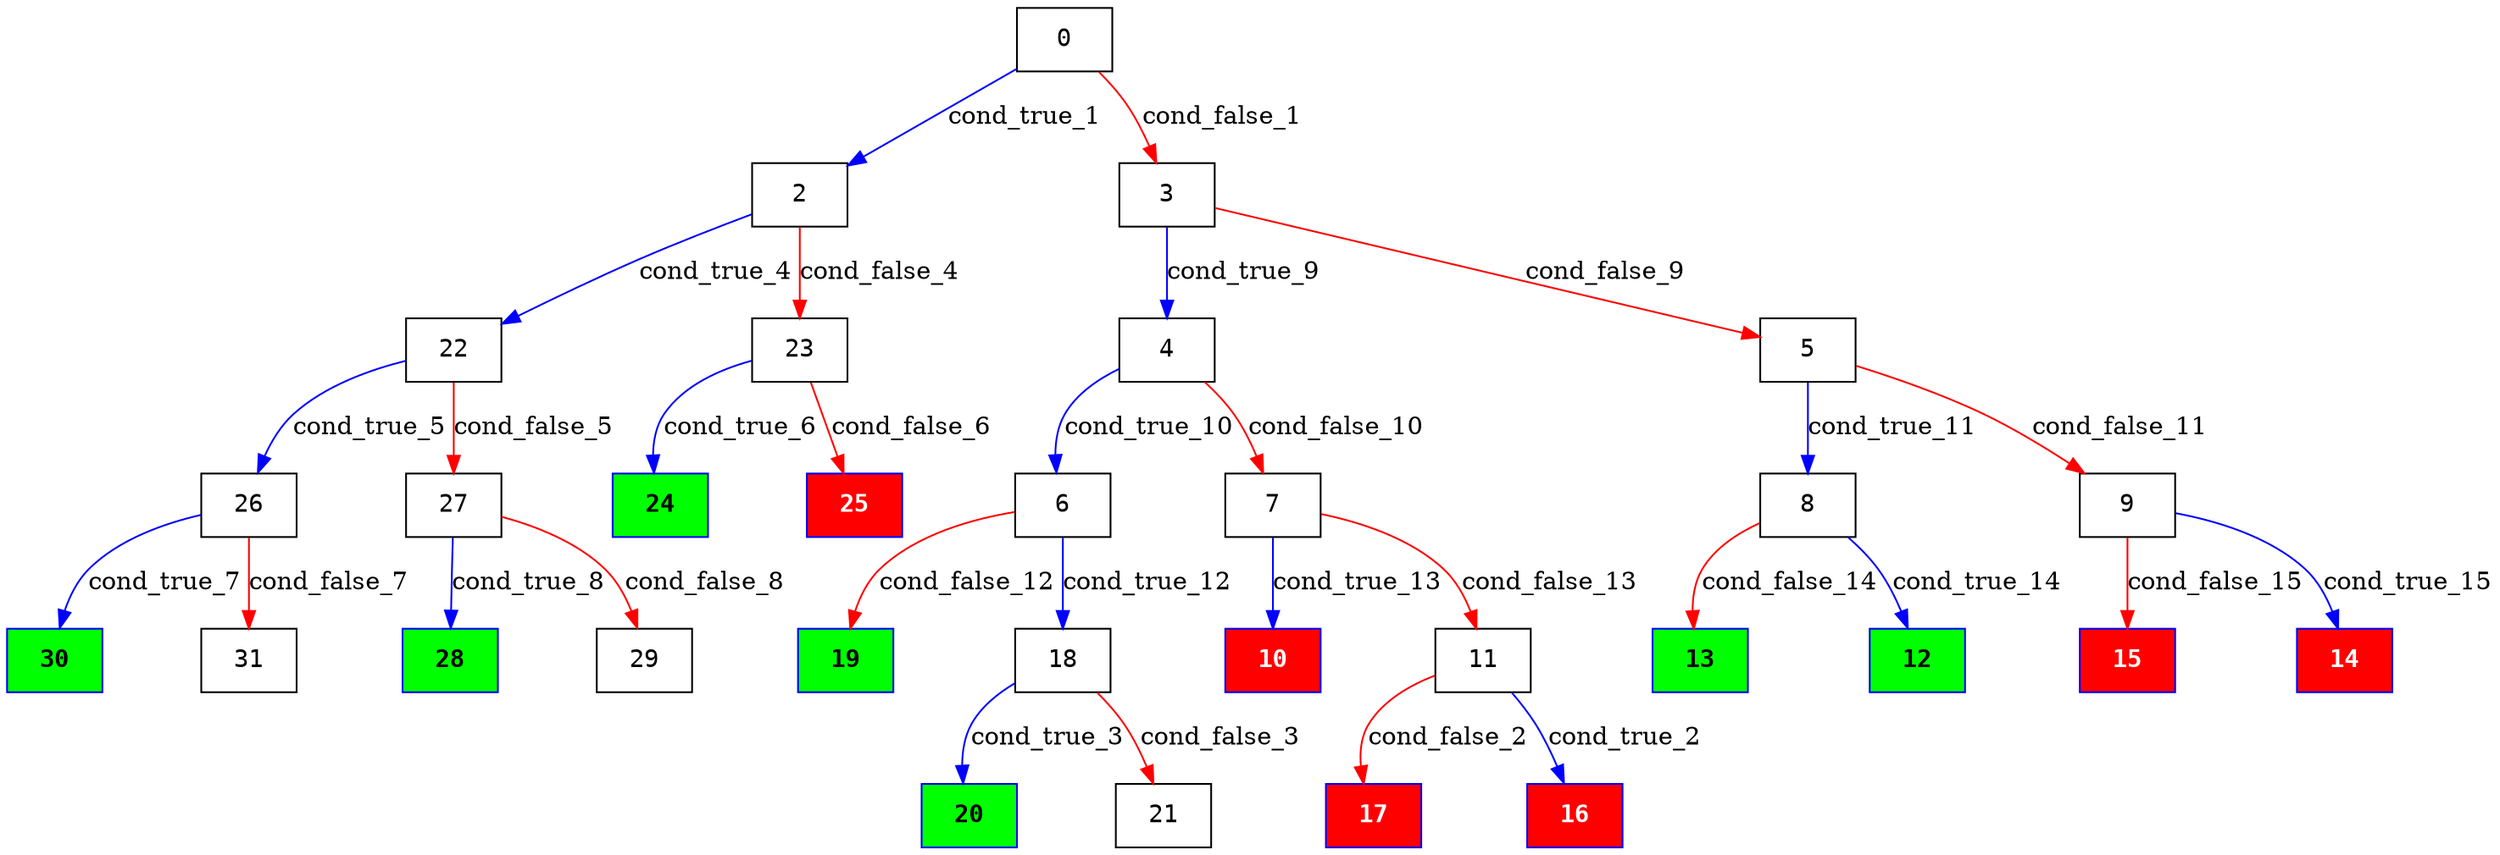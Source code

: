 digraph ExecutionTree {
	node [color=black fontname=Courier height=.5 shape=record]
	30 [color=blue, fillcolor=green, style=filled, fontcolor=black, fontname="Courier-Bold"]
	28 [color=blue, fillcolor=green, style=filled, fontcolor=black, fontname="Courier-Bold"]
	24 [color=blue, fillcolor=green, style=filled, fontcolor=black, fontname="Courier-Bold"]
	20 [color=blue, fillcolor=green, style=filled, fontcolor=black, fontname="Courier-Bold"]
	19 [color=blue, fillcolor=green, style=filled, fontcolor=black, fontname="Courier-Bold"]
	13 [color=blue, fillcolor=green, style=filled, fontcolor=black, fontname="Courier-Bold"]
	12 [color=blue, fillcolor=green, style=filled, fontcolor=black, fontname="Courier-Bold"]
	17 [color=blue, fillcolor=red, style=filled, fontcolor=white, fontname="Courier-Bold"]
	15 [color=blue, fillcolor=red, style=filled, fontcolor=white, fontname="Courier-Bold"]
	16 [color=blue, fillcolor=red, style=filled, fontcolor=white, fontname="Courier-Bold"]
	14 [color=blue, fillcolor=red, style=filled, fontcolor=white, fontname="Courier-Bold"]
	10 [color=blue, fillcolor=red, style=filled, fontcolor=white, fontname="Courier-Bold"]
	25 [color=blue, fillcolor=red, style=filled, fontcolor=white, fontname="Courier-Bold"]
	0 -> 2 [label=cond_true_1 color=blue]
	0 -> 3 [label=cond_false_1 color=red]
	2 -> 22 [label=cond_true_4 color=blue]
	2 -> 23 [label=cond_false_4 color=red]
	3 -> 4 [label=cond_true_9 color=blue]
	3 -> 5 [label=cond_false_9 color=red]
	11 -> 16 [label=cond_true_2 color=blue]
	11 -> 17 [label=cond_false_2 color=red]
	18 -> 20 [label=cond_true_3 color=blue]
	18 -> 21 [label=cond_false_3 color=red]
	22 -> 26 [label=cond_true_5 color=blue]
	22 -> 27 [label=cond_false_5 color=red]
	23 -> 24 [label=cond_true_6 color=blue]
	23 -> 25 [label=cond_false_6 color=red]
	26 -> 30 [label=cond_true_7 color=blue]
	26 -> 31 [label=cond_false_7 color=red]
	27 -> 28 [label=cond_true_8 color=blue]
	27 -> 29 [label=cond_false_8 color=red]
	4 -> 6 [label=cond_true_10 color=blue]
	4 -> 7 [label=cond_false_10 color=red]
	5 -> 8 [label=cond_true_11 color=blue]
	5 -> 9 [label=cond_false_11 color=red]
	6 -> 18 [label=cond_true_12 color=blue]
	6 -> 19 [label=cond_false_12 color=red]
	7 -> 10 [label=cond_true_13 color=blue]
	7 -> 11 [label=cond_false_13 color=red]
	8 -> 12 [label=cond_true_14 color=blue]
	8 -> 13 [label=cond_false_14 color=red]
	9 -> 14 [label=cond_true_15 color=blue]
	9 -> 15 [label=cond_false_15 color=red]
}
